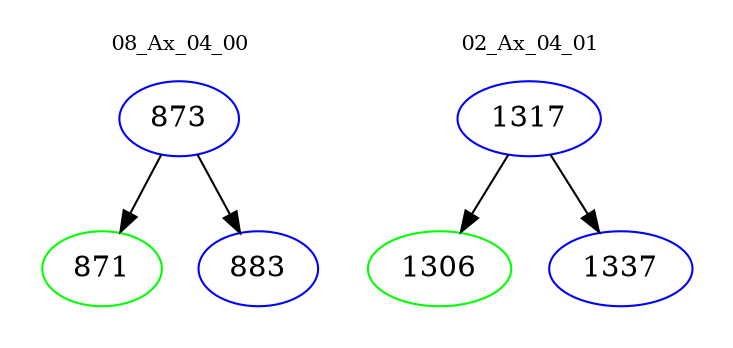 digraph{
subgraph cluster_0 {
color = white
label = "08_Ax_04_00";
fontsize=10;
T0_873 [label="873", color="blue"]
T0_873 -> T0_871 [color="black"]
T0_871 [label="871", color="green"]
T0_873 -> T0_883 [color="black"]
T0_883 [label="883", color="blue"]
}
subgraph cluster_1 {
color = white
label = "02_Ax_04_01";
fontsize=10;
T1_1317 [label="1317", color="blue"]
T1_1317 -> T1_1306 [color="black"]
T1_1306 [label="1306", color="green"]
T1_1317 -> T1_1337 [color="black"]
T1_1337 [label="1337", color="blue"]
}
}
